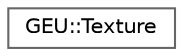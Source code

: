 digraph "Gráfico de jerarquía de clases"
{
 // LATEX_PDF_SIZE
  bgcolor="transparent";
  edge [fontname=Helvetica,fontsize=10,labelfontname=Helvetica,labelfontsize=10];
  node [fontname=Helvetica,fontsize=10,shape=box,height=0.2,width=0.4];
  rankdir="LR";
  Node0 [id="Node000000",label="GEU::Texture",height=0.2,width=0.4,color="grey40", fillcolor="white", style="filled",URL="$dc/d06/class_g_e_u_1_1_texture.html",tooltip=" "];
}
